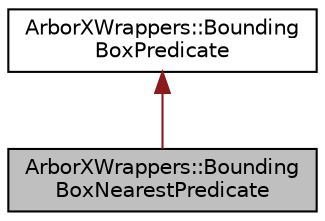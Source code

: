digraph "ArborXWrappers::BoundingBoxNearestPredicate"
{
 // LATEX_PDF_SIZE
  edge [fontname="Helvetica",fontsize="10",labelfontname="Helvetica",labelfontsize="10"];
  node [fontname="Helvetica",fontsize="10",shape=record];
  Node1 [label="ArborXWrappers::Bounding\lBoxNearestPredicate",height=0.2,width=0.4,color="black", fillcolor="grey75", style="filled", fontcolor="black",tooltip=" "];
  Node2 -> Node1 [dir="back",color="firebrick4",fontsize="10",style="solid",fontname="Helvetica"];
  Node2 [label="ArborXWrappers::Bounding\lBoxPredicate",height=0.2,width=0.4,color="black", fillcolor="white", style="filled",URL="$classArborXWrappers_1_1BoundingBoxPredicate.html",tooltip=" "];
}
